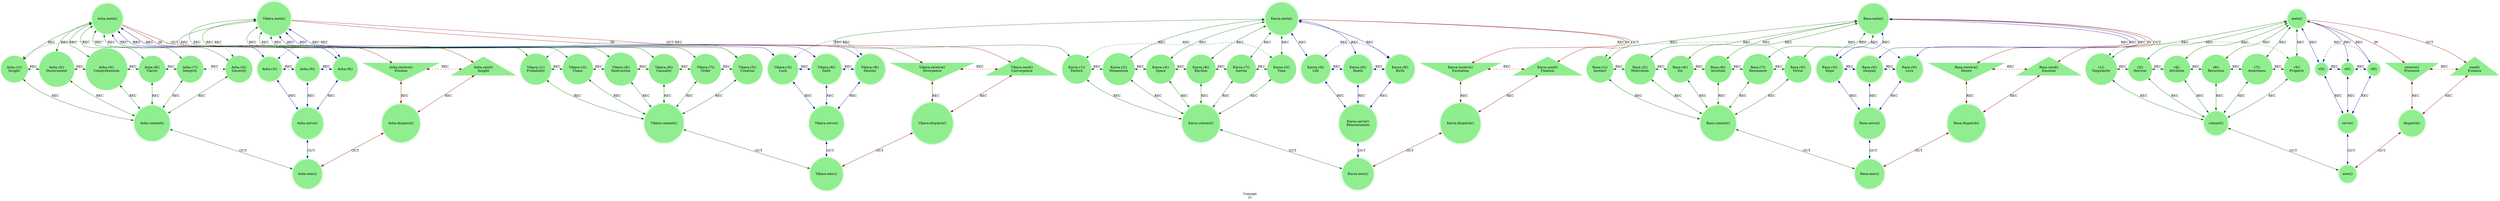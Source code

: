 strict digraph Concept {
    label = "Concept\n(/)";
    style = filled;
    color = lightgray;
    node [shape = circle; style = filled; color = lightgreen;];
    
    // The Axis A-0-B (In-Meta-Out).
    // The Sacred 3-6-9 (Boundary of Perception).
    // The Vortex 1-2-4-8-7-5 (Boundary of Comprehension).
    // The Router C-D-E
    // The Closure F
    spark_0_asha_t [label = "Asha.meta()";comment = "";shape = doublecircle;];
    spark_1_asha_t [label = "Asha.r1()\nInsight";comment = "";shape = circle;];
    spark_2_asha_t [label = "Asha.r2()\nDiscernment";comment = "";shape = circle;];
    spark_4_asha_t [label = "Asha.r4()\nComprehension";comment = "";shape = circle;];
    spark_8_asha_t [label = "Asha.r8()\nClarity";comment = "";shape = circle;];
    spark_7_asha_t [label = "Asha.r7()\nIntegrity";comment = "";shape = circle;];
    spark_5_asha_t [label = "Asha.r5()\nSincerity";comment = "";shape = circle;];
    spark_3_asha_t [label = "Asha.r3()";comment = "";shape = doublecircle;];
    spark_6_asha_t [label = "Asha.r6()";comment = "";shape = doublecircle;];
    spark_9_asha_t [label = "Asha.r9()";comment = "";shape = doublecircle;];
    spark_a_asha_t [label = "Asha.receive()\nWisdom";comment = "";shape = invtriangle;];
    spark_b_asha_t [label = "Asha.send()\nInsight";comment = "";shape = triangle;];
    spark_c_asha_t [label = "Asha.dispatch()";comment = "";shape = doublecircle;];
    spark_d_asha_t [label = "Asha.commit()";comment = "";shape = doublecircle;];
    spark_e_asha_t [label = "Asha.serve()";comment = "";shape = doublecircle;];
    spark_f_asha_t [label = "Asha.exec()";comment = "";shape = doublecircle;];
    
    spark_0_vikara_t [label = "Vikara.meta()";comment = "";shape = doublecircle;];
    spark_1_vikara_t [label = "Vikara.r1()\nProbability";comment = "";shape = circle;];
    spark_2_vikara_t [label = "Vikara.r2()\nChaos";comment = "";shape = circle;];
    spark_4_vikara_t [label = "Vikara.r4()\nDestruction";comment = "";shape = circle;];
    spark_8_vikara_t [label = "Vikara.r8()\nCausality";comment = "";shape = circle;];
    spark_7_vikara_t [label = "Vikara.r7()\nOrder";comment = "";shape = circle;];
    spark_5_vikara_t [label = "Vikara.r5()\nCreation";comment = "";shape = circle;];
    spark_3_vikara_t [label = "Vikara.r3()\nLuck";comment = "";shape = doublecircle;];
    spark_6_vikara_t [label = "Vikara.r6()\nFaith";comment = "";shape = doublecircle;];
    spark_9_vikara_t [label = "Vikara.r9()\nDestiny";comment = "";shape = doublecircle;];
    spark_a_vikara_t [label = "Vikara.receive()\nDivergence";comment = "";shape = invtriangle;];
    spark_b_vikara_t [label = "Vikara.send()\nConvergence";comment = "";shape = triangle;];
    spark_c_vikara_t [label = "Vikara.dispatch()";comment = "";shape = doublecircle;];
    spark_d_vikara_t [label = "Vikara.commit()";comment = "";shape = doublecircle;];
    spark_e_vikara_t [label = "Vikara.serve()";comment = "";shape = doublecircle;];
    spark_f_vikara_t [label = "Vikara.exec()";comment = "";shape = doublecircle;];
    
    spark_0_karsa_t [label = "Karsa.meta()";comment = "";shape = doublecircle;];
    spark_1_karsa_t [label = "Karsa.r1()\nPattern";comment = "";shape = circle;];
    spark_2_karsa_t [label = "Karsa.r2()\nMomentum";comment = "";shape = circle;];
    spark_4_karsa_t [label = "Karsa.r4()\nSpace";comment = "";shape = circle;];
    spark_8_karsa_t [label = "Karsa.r8()\nRhythm";comment = "";shape = circle;];
    spark_7_karsa_t [label = "Karsa.r7()\nInertia";comment = "";shape = circle;];
    spark_5_karsa_t [label = "Karsa.r5()\nTime";comment = "";shape = circle;];
    spark_3_karsa_t [label = "Karsa.r3()\nLife";comment = "";shape = doublecircle;];
    spark_6_karsa_t [label = "Karsa.r6()\nDeath";comment = "";shape = doublecircle;];
    spark_9_karsa_t [label = "Karsa.r9()\nBirth";comment = "";shape = doublecircle;];
    spark_a_karsa_t [label = "Karsa.receive()\nExcitation";comment = "";shape = invtriangle;];
    spark_b_karsa_t [label = "Karsa.send()\nFixation";comment = "";shape = triangle;];
    spark_c_karsa_t [label = "Karsa.dispatch()";comment = "";shape = doublecircle;];
    spark_d_karsa_t [label = "Karsa.commit()";comment = "";shape = doublecircle;];
    spark_e_karsa_t [label = "Karsa.serve()\nReincarnation";comment = "";shape = doublecircle;];
    spark_f_karsa_t [label = "Karsa.exec()";comment = "";shape = doublecircle;];
    
    spark_0_rasa_t [label = "Rasa.meta()";comment = "";shape = doublecircle;];
    spark_1_rasa_t [label = "Rasa.r1()\nInstinct";comment = "";shape = circle;];
    spark_2_rasa_t [label = "Rasa.r2()\nMotivation";comment = "";shape = circle;];
    spark_4_rasa_t [label = "Rasa.r4()\nSin";comment = "";shape = circle;];
    spark_8_rasa_t [label = "Rasa.r8()\nIntuition";comment = "";shape = circle;];
    spark_7_rasa_t [label = "Rasa.r7()\nResonance";comment = "";shape = circle;];
    spark_5_rasa_t [label = "Rasa.r5()\nVirtue";comment = "";shape = circle;];
    spark_3_rasa_t [label = "Rasa.r3()\nHope";comment = "";shape = doublecircle;];
    spark_6_rasa_t [label = "Rasa.r6()\nDespair";comment = "";shape = doublecircle;];
    spark_9_rasa_t [label = "Rasa.r9()\nLove";comment = "";shape = doublecircle;];
    spark_a_rasa_t [label = "Rasa.receive()\nDesire";comment = "";shape = invtriangle;];
    spark_b_rasa_t [label = "Rasa.send()\nEmotion";comment = "";shape = triangle;];
    spark_c_rasa_t [label = "Rasa.dispatch()";comment = "";shape = doublecircle;];
    spark_d_rasa_t [label = "Rasa.commit()";comment = "";shape = doublecircle;];
    spark_e_rasa_t [label = "Rasa.serve()";comment = "";shape = doublecircle;];
    spark_f_rasa_t [label = "Rasa.exec()";comment = "";shape = doublecircle;];
    
    spark_0_emergence_t [label = "meta()";comment = "";shape = doublecircle;];
    spark_1_emergence_t [label = "r1()\nSingularity";comment = "";shape = circle;];
    spark_2_emergence_t [label = "r2()\nHorizon";comment = "";shape = circle;];
    spark_4_emergence_t [label = "r4()\nAttribute";comment = "";shape = circle;];
    spark_8_emergence_t [label = "r8()\nRecursion";comment = "";shape = circle;];
    spark_7_emergence_t [label = "r7()\nAwareness";comment = "";shape = circle;];
    spark_5_emergence_t [label = "r5()\nProperty";comment = "";shape = circle;];
    spark_3_emergence_t [label = "r3()";comment = "";shape = doublecircle;];
    spark_6_emergence_t [label = "r6()";comment = "";shape = doublecircle;];
    spark_9_emergence_t [label = "r9()";comment = "";shape = doublecircle;];
    spark_a_emergence_t [label = "receive()\nPresence";comment = "";shape = invtriangle;];
    spark_b_emergence_t [label = "send()\nEssence";comment = "";shape = triangle;];
    spark_c_emergence_t [label = "dispatch()";comment = "";shape = doublecircle;];
    spark_d_emergence_t [label = "commit()";comment = "";shape = doublecircle;];
    spark_e_emergence_t [label = "serve()";comment = "";shape = doublecircle;];
    spark_f_emergence_t [label = "exec()";comment = "";shape = doublecircle;];
    
    // IN = Input
    // OUT = Output
    // REC = Recursion
    spark_0_asha_t -> spark_a_asha_t [label = "IN"; color = darkred; comment = "";];
    spark_0_asha_t -> spark_b_asha_t [label = "OUT"; color = darkred; comment = "";];
    spark_0_asha_t -> {spark_3_asha_t spark_6_asha_t spark_9_asha_t} [label = "REC"; color = darkblue; comment = ""; dir = both;];
    spark_0_asha_t -> {spark_1_asha_t spark_2_asha_t spark_4_asha_t spark_8_asha_t spark_7_asha_t spark_5_asha_t} [label = "REC"; color = darkgreen; comment = ""; dir = both;];
    
    {spark_a_asha_t spark_b_asha_t} -> spark_c_asha_t [label = "REC"; color = darkred; comment = ""; dir = both;];
    {spark_1_asha_t spark_2_asha_t spark_4_asha_t spark_8_asha_t spark_7_asha_t spark_5_asha_t} -> spark_d_asha_t [label = "REC"; color = darkgreen; comment = ""; dir = both;];
    {spark_3_asha_t spark_6_asha_t spark_9_asha_t} -> spark_e_asha_t [label = "REC"; color = darkblue; comment = ""; dir = both;];
    
    spark_1_asha_t -> spark_2_asha_t -> spark_4_asha_t -> spark_8_asha_t -> spark_7_asha_t -> spark_5_asha_t -> spark_1_asha_t [label = "REC"; color = darkgreen; comment = ""; style = dashed; constraint = false; dir = both;];
    spark_3_asha_t -> spark_6_asha_t -> spark_9_asha_t -> spark_3_asha_t [label = "REC"; color = darkblue; comment = ""; style = dashed; constraint = false; dir = both;];
    spark_a_asha_t -> spark_b_asha_t [label = "REC"; color = darkred; comment = ""; constraint = false; style = dashed; dir = both;];
    
    spark_c_asha_t -> spark_f_asha_t [label = "OUT"; color = darkred; comment = ""; dir = both;];
    spark_d_asha_t -> spark_f_asha_t [label = "OUT"; color = darkgreen; comment = ""; dir = both;];
    spark_e_asha_t -> spark_f_asha_t [label = "OUT"; color = darkblue; comment = ""; dir = both;];
    
    spark_0_vikara_t -> spark_a_vikara_t [label = "IN"; color = darkred; comment = "";];
    spark_0_vikara_t -> spark_b_vikara_t [label = "OUT"; color = darkred; comment = "";];
    spark_0_vikara_t -> {spark_3_vikara_t spark_6_vikara_t spark_9_vikara_t} [label = "REC"; color = darkblue; comment = ""; dir = both;];
    spark_0_vikara_t -> {spark_1_vikara_t spark_2_vikara_t spark_4_vikara_t spark_8_vikara_t spark_7_vikara_t spark_5_vikara_t} [label = "REC"; color = darkgreen; comment = ""; dir = both;];
    
    {spark_a_vikara_t spark_b_vikara_t} -> spark_c_vikara_t [label = "REC"; color = darkred; comment = ""; dir = both;];
    {spark_1_vikara_t spark_2_vikara_t spark_4_vikara_t spark_8_vikara_t spark_7_vikara_t spark_5_vikara_t} -> spark_d_vikara_t [label = "REC"; color = darkgreen; comment = ""; dir = both;];
    {spark_3_vikara_t spark_6_vikara_t spark_9_vikara_t} -> spark_e_vikara_t [label = "REC"; color = darkblue; comment = ""; dir = both;];
    
    spark_1_vikara_t -> spark_2_vikara_t -> spark_4_vikara_t -> spark_8_vikara_t -> spark_7_vikara_t -> spark_5_vikara_t -> spark_1_vikara_t [label = "REC"; color = darkgreen; comment = ""; style = dashed; constraint = false; dir = both;];
    spark_3_vikara_t -> spark_6_vikara_t -> spark_9_vikara_t -> spark_3_vikara_t [label = "REC"; color = darkblue; comment = ""; style = dashed; constraint = false; dir = both;];
    spark_a_vikara_t -> spark_b_vikara_t [label = "REC"; color = darkred; comment = ""; constraint = false; style = dashed; dir = both;];
    
    spark_c_vikara_t -> spark_f_vikara_t [label = "OUT"; color = darkred; comment = ""; dir = both;];
    spark_d_vikara_t -> spark_f_vikara_t [label = "OUT"; color = darkgreen; comment = ""; dir = both;];
    spark_e_vikara_t -> spark_f_vikara_t [label = "OUT"; color = darkblue; comment = ""; dir = both;];
    
    spark_0_karsa_t -> spark_a_karsa_t [label = "IN"; color = darkred; comment = "";];
    spark_0_karsa_t -> spark_b_karsa_t [label = "OUT"; color = darkred; comment = "";];
    spark_0_karsa_t -> {spark_3_karsa_t spark_6_karsa_t spark_9_karsa_t} [label = "REC"; color = darkblue; comment = ""; dir = both;];
    spark_0_karsa_t -> {spark_1_karsa_t spark_2_karsa_t spark_4_karsa_t spark_8_karsa_t spark_7_karsa_t spark_5_karsa_t} [label = "REC"; color = darkgreen; comment = ""; dir = both;];
    
    {spark_a_karsa_t spark_b_karsa_t} -> spark_c_karsa_t [label = "REC"; color = darkred; comment = ""; dir = both;];
    {spark_1_karsa_t spark_2_karsa_t spark_4_karsa_t spark_8_karsa_t spark_7_karsa_t spark_5_karsa_t} -> spark_d_karsa_t [label = "REC"; color = darkgreen; comment = ""; dir = both;];
    {spark_3_karsa_t spark_6_karsa_t spark_9_karsa_t} -> spark_e_karsa_t [label = "REC"; color = darkblue; comment = ""; dir = both;];
    
    spark_1_karsa_t -> spark_2_karsa_t -> spark_4_karsa_t -> spark_8_karsa_t -> spark_7_karsa_t -> spark_5_karsa_t -> spark_1_karsa_t [label = "REC"; color = darkgreen; comment = ""; style = dashed; constraint = false; dir = both;];
    spark_3_karsa_t -> spark_6_karsa_t -> spark_9_karsa_t -> spark_3_karsa_t [label = "REC"; color = darkblue; comment = ""; style = dashed; constraint = false; dir = both;];
    spark_a_karsa_t -> spark_b_karsa_t [label = "REC"; color = darkred; comment = ""; constraint = false; style = dashed; dir = both;];
    
    spark_c_karsa_t -> spark_f_karsa_t [label = "OUT"; color = darkred; comment = ""; dir = both;];
    spark_d_karsa_t -> spark_f_karsa_t [label = "OUT"; color = darkgreen; comment = ""; dir = both;];
    spark_e_karsa_t -> spark_f_karsa_t [label = "OUT"; color = darkblue; comment = ""; dir = both;];
    
    spark_0_rasa_t -> spark_a_rasa_t [label = "IN"; color = darkred; comment = "";];
    spark_0_rasa_t -> spark_b_rasa_t [label = "OUT"; color = darkred; comment = "";];
    spark_0_rasa_t -> {spark_3_rasa_t spark_6_rasa_t spark_9_rasa_t} [label = "REC"; color = darkblue; comment = ""; dir = both;];
    spark_0_rasa_t -> {spark_1_rasa_t spark_2_rasa_t spark_4_rasa_t spark_8_rasa_t spark_7_rasa_t spark_5_rasa_t} [label = "REC"; color = darkgreen; comment = ""; dir = both;];
    
    {spark_a_rasa_t spark_b_rasa_t} -> spark_c_rasa_t [label = "REC"; color = darkred; comment = ""; dir = both;];
    {spark_1_rasa_t spark_2_rasa_t spark_4_rasa_t spark_8_rasa_t spark_7_rasa_t spark_5_rasa_t} -> spark_d_rasa_t [label = "REC"; color = darkgreen; comment = ""; dir = both;];
    {spark_3_rasa_t spark_6_rasa_t spark_9_rasa_t} -> spark_e_rasa_t [label = "REC"; color = darkblue; comment = ""; dir = both;];
    
    spark_1_rasa_t -> spark_2_rasa_t -> spark_4_rasa_t -> spark_8_rasa_t -> spark_7_rasa_t -> spark_5_rasa_t -> spark_1_rasa_t [label = "REC"; color = darkgreen; comment = ""; style = dashed; constraint = false; dir = both;];
    spark_3_rasa_t -> spark_6_rasa_t -> spark_9_rasa_t -> spark_3_rasa_t [label = "REC"; color = darkblue; comment = ""; style = dashed; constraint = false; dir = both;];
    spark_a_rasa_t -> spark_b_rasa_t [label = "REC"; color = darkred; comment = ""; constraint = false; style = dashed; dir = both;];
    
    spark_c_rasa_t -> spark_f_rasa_t [label = "OUT"; color = darkred; comment = ""; dir = both;];
    spark_d_rasa_t -> spark_f_rasa_t [label = "OUT"; color = darkgreen; comment = ""; dir = both;];
    spark_e_rasa_t -> spark_f_rasa_t [label = "OUT"; color = darkblue; comment = ""; dir = both;];
    
    spark_0_emergence_t -> spark_a_emergence_t [label = "IN"; color = darkred; comment = "";];
    spark_0_emergence_t -> spark_b_emergence_t [label = "OUT"; color = darkred; comment = "";];
    spark_0_emergence_t -> {spark_3_emergence_t spark_6_emergence_t spark_9_emergence_t} [label = "REC"; color = darkblue; comment = ""; dir = both;];
    spark_0_emergence_t -> {spark_1_emergence_t spark_2_emergence_t spark_4_emergence_t spark_8_emergence_t spark_7_emergence_t spark_5_emergence_t} [label = "REC"; color = darkgreen; comment = ""; dir = both;];
    
    {spark_a_emergence_t spark_b_emergence_t} -> spark_c_emergence_t [label = "REC"; color = darkred; comment = ""; dir = both;];
    {spark_1_emergence_t spark_2_emergence_t spark_4_emergence_t spark_8_emergence_t spark_7_emergence_t spark_5_emergence_t} -> spark_d_emergence_t [label = "REC"; color = darkgreen; comment = ""; dir = both;];
    {spark_3_emergence_t spark_6_emergence_t spark_9_emergence_t} -> spark_e_emergence_t [label = "REC"; color = darkblue; comment = ""; dir = both;];
    
    spark_1_emergence_t -> spark_2_emergence_t -> spark_4_emergence_t -> spark_8_emergence_t -> spark_7_emergence_t -> spark_5_emergence_t -> spark_1_emergence_t [label = "REC"; color = darkgreen; comment = ""; style = dashed; constraint = false; dir = both;];
    spark_3_emergence_t -> spark_6_emergence_t -> spark_9_emergence_t -> spark_3_emergence_t [label = "REC"; color = darkblue; comment = ""; style = dashed; constraint = false; dir = both;];
    spark_a_emergence_t -> spark_b_emergence_t [label = "REC"; color = darkred; comment = ""; constraint = false; style = dashed; dir = both;];
    
    spark_c_emergence_t -> spark_f_emergence_t [label = "OUT"; color = darkred; comment = ""; dir = both;];
    spark_d_emergence_t -> spark_f_emergence_t [label = "OUT"; color = darkgreen; comment = ""; dir = both;];
    spark_e_emergence_t -> spark_f_emergence_t [label = "OUT"; color = darkblue; comment = ""; dir = both;];
}